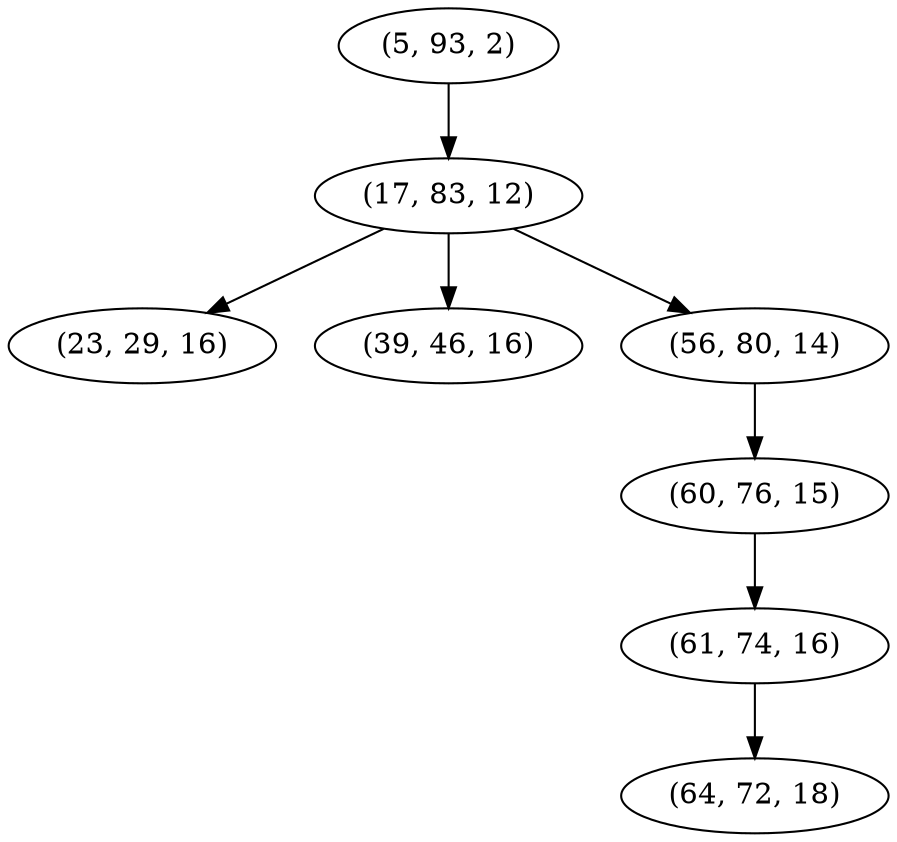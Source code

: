 digraph tree {
    "(5, 93, 2)";
    "(17, 83, 12)";
    "(23, 29, 16)";
    "(39, 46, 16)";
    "(56, 80, 14)";
    "(60, 76, 15)";
    "(61, 74, 16)";
    "(64, 72, 18)";
    "(5, 93, 2)" -> "(17, 83, 12)";
    "(17, 83, 12)" -> "(23, 29, 16)";
    "(17, 83, 12)" -> "(39, 46, 16)";
    "(17, 83, 12)" -> "(56, 80, 14)";
    "(56, 80, 14)" -> "(60, 76, 15)";
    "(60, 76, 15)" -> "(61, 74, 16)";
    "(61, 74, 16)" -> "(64, 72, 18)";
}
